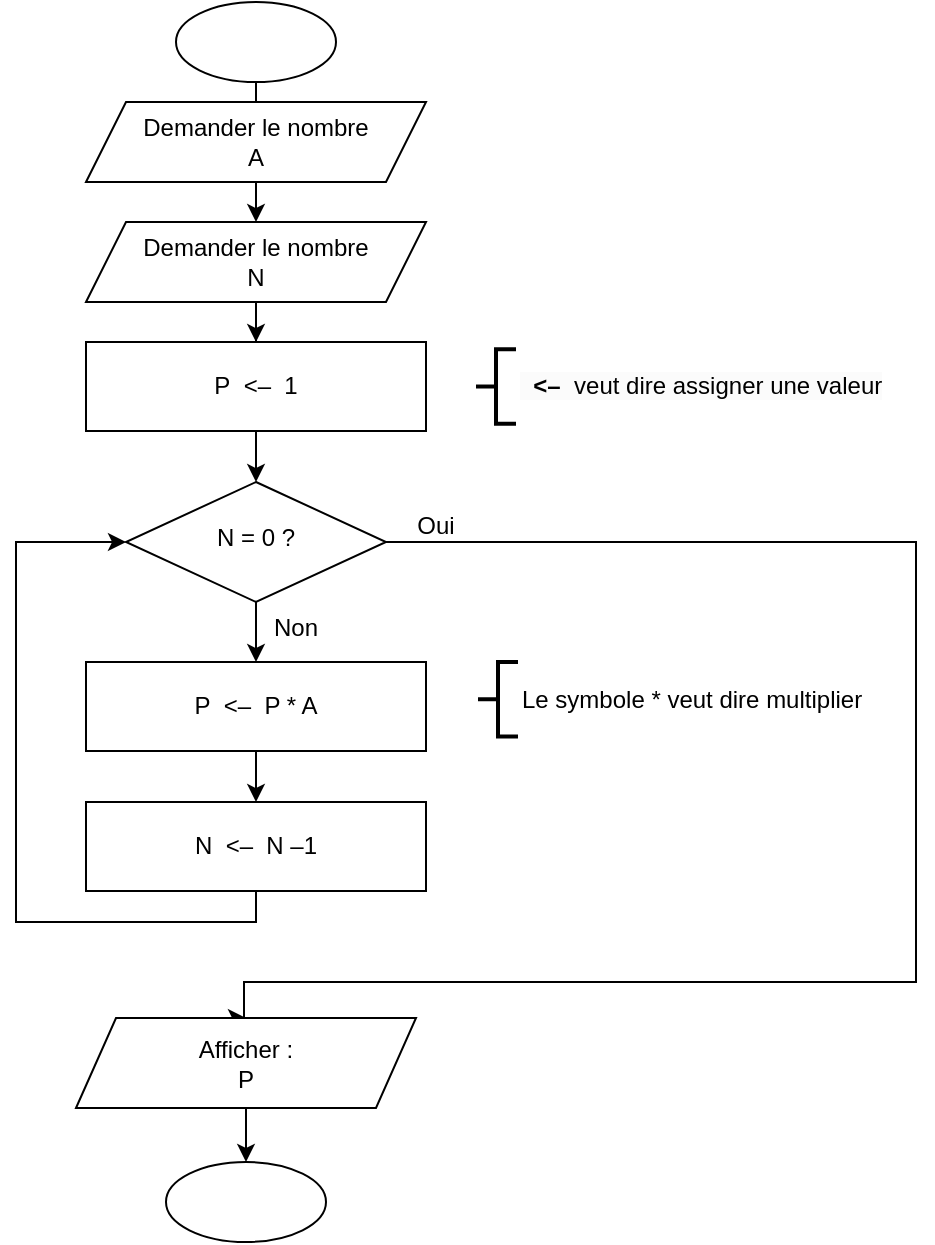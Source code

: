 <mxfile version="21.6.9" type="device">
  <diagram id="JkxV-i3mtnUckYZq2Y_T" name="Page-1">
    <mxGraphModel dx="1094" dy="615" grid="1" gridSize="10" guides="1" tooltips="1" connect="1" arrows="1" fold="1" page="1" pageScale="1" pageWidth="850" pageHeight="1100" math="0" shadow="0">
      <root>
        <mxCell id="0" />
        <mxCell id="1" parent="0" />
        <mxCell id="GHN49X6mARfIiaODARNB-10" value="" style="edgeStyle=orthogonalEdgeStyle;rounded=0;orthogonalLoop=1;jettySize=auto;html=1;" parent="1" source="iqMKVUkLd1Z533yNme46-3" target="GHN49X6mARfIiaODARNB-7" edge="1">
          <mxGeometry relative="1" as="geometry" />
        </mxCell>
        <mxCell id="iqMKVUkLd1Z533yNme46-3" value="N = 0 ?" style="rhombus;whiteSpace=wrap;html=1;shadow=0;fontFamily=Helvetica;fontSize=12;align=center;strokeWidth=1;spacing=6;spacingTop=-4;" parent="1" vertex="1">
          <mxGeometry x="225" y="260" width="130" height="60" as="geometry" />
        </mxCell>
        <mxCell id="iqMKVUkLd1Z533yNme46-4" value="" style="edgeStyle=orthogonalEdgeStyle;rounded=0;orthogonalLoop=1;jettySize=auto;html=1;" parent="1" source="iqMKVUkLd1Z533yNme46-5" target="iqMKVUkLd1Z533yNme46-7" edge="1">
          <mxGeometry relative="1" as="geometry" />
        </mxCell>
        <mxCell id="iqMKVUkLd1Z533yNme46-5" value="" style="ellipse;whiteSpace=wrap;html=1;" parent="1" vertex="1">
          <mxGeometry x="250" y="20" width="80" height="40" as="geometry" />
        </mxCell>
        <mxCell id="iqMKVUkLd1Z533yNme46-6" value="" style="edgeStyle=orthogonalEdgeStyle;rounded=0;orthogonalLoop=1;jettySize=auto;html=1;exitX=0.5;exitY=1;exitDx=0;exitDy=0;" parent="1" source="GHN49X6mARfIiaODARNB-5" target="iqMKVUkLd1Z533yNme46-3" edge="1">
          <mxGeometry relative="1" as="geometry" />
        </mxCell>
        <mxCell id="GHN49X6mARfIiaODARNB-6" value="" style="edgeStyle=orthogonalEdgeStyle;rounded=0;orthogonalLoop=1;jettySize=auto;html=1;" parent="1" source="iqMKVUkLd1Z533yNme46-7" target="GHN49X6mARfIiaODARNB-5" edge="1">
          <mxGeometry relative="1" as="geometry" />
        </mxCell>
        <mxCell id="iqMKVUkLd1Z533yNme46-7" value="Demander le nombre &lt;br&gt;N" style="shape=parallelogram;perimeter=parallelogramPerimeter;whiteSpace=wrap;html=1;fixedSize=1;" parent="1" vertex="1">
          <mxGeometry x="205" y="130" width="170" height="40" as="geometry" />
        </mxCell>
        <mxCell id="iqMKVUkLd1Z533yNme46-8" style="edgeStyle=orthogonalEdgeStyle;rounded=0;orthogonalLoop=1;jettySize=auto;html=1;entryX=0.5;entryY=0;entryDx=0;entryDy=0;exitX=1;exitY=0.5;exitDx=0;exitDy=0;" parent="1" source="iqMKVUkLd1Z533yNme46-3" target="GHN49X6mARfIiaODARNB-2" edge="1">
          <mxGeometry relative="1" as="geometry">
            <mxPoint x="284" y="641" as="targetPoint" />
            <Array as="points">
              <mxPoint x="620" y="290" />
              <mxPoint x="620" y="510" />
              <mxPoint x="284" y="510" />
            </Array>
            <mxPoint x="380" y="340" as="sourcePoint" />
          </mxGeometry>
        </mxCell>
        <mxCell id="iqMKVUkLd1Z533yNme46-15" value="Non" style="text;html=1;strokeColor=none;fillColor=none;align=center;verticalAlign=middle;whiteSpace=wrap;rounded=0;" parent="1" vertex="1">
          <mxGeometry x="290" y="320" width="40" height="25" as="geometry" />
        </mxCell>
        <mxCell id="iqMKVUkLd1Z533yNme46-21" value="" style="ellipse;whiteSpace=wrap;html=1;" parent="1" vertex="1">
          <mxGeometry x="245" y="600" width="80" height="40" as="geometry" />
        </mxCell>
        <mxCell id="iqMKVUkLd1Z533yNme46-27" value="Oui" style="text;html=1;strokeColor=none;fillColor=none;align=center;verticalAlign=middle;whiteSpace=wrap;rounded=0;" parent="1" vertex="1">
          <mxGeometry x="360" y="269" width="40" height="25" as="geometry" />
        </mxCell>
        <mxCell id="iqMKVUkLd1Z533yNme46-34" style="edgeStyle=orthogonalEdgeStyle;rounded=0;orthogonalLoop=1;jettySize=auto;html=1;entryX=0.5;entryY=0;entryDx=0;entryDy=0;" parent="1" target="iqMKVUkLd1Z533yNme46-32" edge="1">
          <mxGeometry relative="1" as="geometry">
            <mxPoint x="290" y="395" as="sourcePoint" />
          </mxGeometry>
        </mxCell>
        <mxCell id="iqMKVUkLd1Z533yNme46-37" style="edgeStyle=orthogonalEdgeStyle;rounded=0;orthogonalLoop=1;jettySize=auto;html=1;entryX=0;entryY=0.5;entryDx=0;entryDy=0;" parent="1" source="iqMKVUkLd1Z533yNme46-32" target="iqMKVUkLd1Z533yNme46-3" edge="1">
          <mxGeometry relative="1" as="geometry">
            <mxPoint x="290" y="280" as="targetPoint" />
            <Array as="points">
              <mxPoint x="290" y="480" />
              <mxPoint x="170" y="480" />
              <mxPoint x="170" y="290" />
            </Array>
          </mxGeometry>
        </mxCell>
        <mxCell id="iqMKVUkLd1Z533yNme46-32" value="N&amp;nbsp; &amp;lt;–&amp;nbsp; N –1" style="rounded=0;whiteSpace=wrap;html=1;" parent="1" vertex="1">
          <mxGeometry x="205" y="420" width="170" height="44.5" as="geometry" />
        </mxCell>
        <mxCell id="GHN49X6mARfIiaODARNB-1" value="Demander le nombre &lt;br&gt;A" style="shape=parallelogram;perimeter=parallelogramPerimeter;whiteSpace=wrap;html=1;fixedSize=1;" parent="1" vertex="1">
          <mxGeometry x="205" y="70" width="170" height="40" as="geometry" />
        </mxCell>
        <mxCell id="GHN49X6mARfIiaODARNB-11" value="" style="edgeStyle=orthogonalEdgeStyle;rounded=0;orthogonalLoop=1;jettySize=auto;html=1;" parent="1" source="GHN49X6mARfIiaODARNB-2" target="iqMKVUkLd1Z533yNme46-21" edge="1">
          <mxGeometry relative="1" as="geometry" />
        </mxCell>
        <mxCell id="GHN49X6mARfIiaODARNB-2" value="Afficher : &lt;br&gt;P" style="shape=parallelogram;perimeter=parallelogramPerimeter;whiteSpace=wrap;html=1;fixedSize=1;" parent="1" vertex="1">
          <mxGeometry x="200" y="528" width="170" height="45" as="geometry" />
        </mxCell>
        <mxCell id="GHN49X6mARfIiaODARNB-5" value="P&amp;nbsp; &amp;lt;–&amp;nbsp; 1" style="rounded=0;whiteSpace=wrap;html=1;" parent="1" vertex="1">
          <mxGeometry x="205" y="190" width="170" height="44.5" as="geometry" />
        </mxCell>
        <mxCell id="GHN49X6mARfIiaODARNB-7" value="P&amp;nbsp; &amp;lt;–&amp;nbsp; P * A" style="rounded=0;whiteSpace=wrap;html=1;" parent="1" vertex="1">
          <mxGeometry x="205" y="350" width="170" height="44.5" as="geometry" />
        </mxCell>
        <mxCell id="GHN49X6mARfIiaODARNB-8" value="&lt;span style=&quot;color: rgb(0, 0, 0); font-family: Helvetica; font-size: 12px; font-style: normal; font-variant-ligatures: normal; font-variant-caps: normal; font-weight: 400; letter-spacing: normal; orphans: 2; text-align: left; text-indent: 0px; text-transform: none; widows: 2; word-spacing: 0px; -webkit-text-stroke-width: 0px; background-color: rgb(251, 251, 251); text-decoration-thickness: initial; text-decoration-style: initial; text-decoration-color: initial; float: none; display: inline !important;&quot;&gt;&amp;nbsp;&amp;nbsp;&lt;/span&gt;&lt;span style=&quot;color: rgb(0, 0, 0); font-family: Helvetica; font-size: 12px; font-style: normal; font-variant-ligatures: normal; font-variant-caps: normal; letter-spacing: normal; orphans: 2; text-align: left; text-indent: 0px; text-transform: none; widows: 2; word-spacing: 0px; -webkit-text-stroke-width: 0px; background-color: rgb(251, 251, 251); text-decoration-thickness: initial; text-decoration-style: initial; text-decoration-color: initial; float: none; display: inline !important;&quot;&gt;&lt;b&gt;&amp;lt;–&lt;/b&gt;&lt;/span&gt;&lt;span style=&quot;color: rgb(0, 0, 0); font-family: Helvetica; font-size: 12px; font-style: normal; font-variant-ligatures: normal; font-variant-caps: normal; font-weight: 400; letter-spacing: normal; orphans: 2; text-align: left; text-indent: 0px; text-transform: none; widows: 2; word-spacing: 0px; -webkit-text-stroke-width: 0px; background-color: rgb(251, 251, 251); text-decoration-thickness: initial; text-decoration-style: initial; text-decoration-color: initial; float: none; display: inline !important;&quot;&gt;&amp;nbsp; veut dire assigner une valeur&lt;/span&gt;" style="strokeWidth=2;html=1;shape=mxgraph.flowchart.annotation_2;align=left;labelPosition=right;pointerEvents=1;" parent="1" vertex="1">
          <mxGeometry x="400" y="193.63" width="20" height="37.25" as="geometry" />
        </mxCell>
        <mxCell id="Vqndiq81lFC565Qo2UME-3" value="Le symbole * veut dire multiplier" style="strokeWidth=2;html=1;shape=mxgraph.flowchart.annotation_2;align=left;labelPosition=right;pointerEvents=1;" parent="1" vertex="1">
          <mxGeometry x="401" y="350" width="20" height="37.25" as="geometry" />
        </mxCell>
      </root>
    </mxGraphModel>
  </diagram>
</mxfile>
